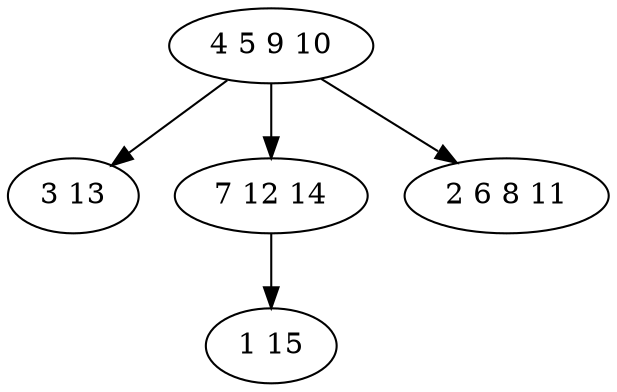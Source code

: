 digraph true_tree {
	"0" -> "1"
	"0" -> "2"
	"0" -> "3"
	"2" -> "4"
	"0" [label="4 5 9 10"];
	"1" [label="3 13"];
	"2" [label="7 12 14"];
	"3" [label="2 6 8 11"];
	"4" [label="1 15"];
}
